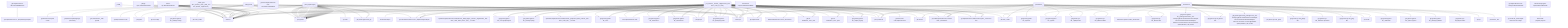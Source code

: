 graph TD
    app-mlperf-inference,d775cac873ee4231_(_nvidia,_bert-99.9,_tensorrt,_cuda,_valid,_r5.0-dev_default,_singlestream_) --> detect,os
    app-mlperf-inference,d775cac873ee4231_(_nvidia,_bert-99.9,_tensorrt,_cuda,_valid,_r5.0-dev_default,_singlestream_) --> get,sys-utils-cm
    app-mlperf-inference,d775cac873ee4231_(_nvidia,_bert-99.9,_tensorrt,_cuda,_valid,_r5.0-dev_default,_singlestream_) --> get,python
    app-mlperf-inference,d775cac873ee4231_(_nvidia,_bert-99.9,_tensorrt,_cuda,_valid,_r5.0-dev_default,_singlestream_) --> get,mlcommons,inference,src,_deeplearningexamples
    pull-git-repo,c23132ed65c4421d --> detect,os
    app-mlperf-inference,d775cac873ee4231_(_nvidia,_bert-99.9,_tensorrt,_cuda,_valid,_r5.0-dev_default,_singlestream_) --> pull,git,repo
    get-mlperf-inference-utils,e341e5f86d8342e5 --> get,mlperf,inference,src,_deeplearningexamples
    app-mlperf-inference,d775cac873ee4231_(_nvidia,_bert-99.9,_tensorrt,_cuda,_valid,_r5.0-dev_default,_singlestream_) --> get,mlperf,inference,utils
    get-cuda,46d133d9ef92422d_(_toolkit_) --> detect,os
    get-cuda-devices,7a3ede4d3558427a_(_with-pycuda_) --> get,cuda,_toolkit
    get-cuda-devices,7a3ede4d3558427a_(_with-pycuda_) --> get,python3
    get-generic-python-lib,94b62a682bc44791_(_package.pycuda_) --> get,python3
    get-cuda-devices,7a3ede4d3558427a_(_with-pycuda_) --> get,generic-python-lib,_package.pycuda
    get-generic-python-lib,94b62a682bc44791_(_package.numpy_) --> detect,os
    detect-cpu,586c8a43320142f7 --> detect,os
    get-generic-python-lib,94b62a682bc44791_(_package.numpy_) --> detect,cpu
    get-generic-python-lib,94b62a682bc44791_(_package.numpy_) --> get,python3
    get-generic-python-lib,94b62a682bc44791_(_pip_) --> get,python3
    get-generic-python-lib,94b62a682bc44791_(_package.numpy_) --> get,generic-python-lib,_pip
    get-cuda-devices,7a3ede4d3558427a_(_with-pycuda_) --> get,generic-python-lib,_package.numpy
    app-mlperf-inference,d775cac873ee4231_(_nvidia,_bert-99.9,_tensorrt,_cuda,_valid,_r5.0-dev_default,_singlestream_) --> get,cuda-devices,_with-pycuda
    app-mlperf-inference,d775cac873ee4231_(_nvidia,_bert-99.9,_tensorrt,_cuda,_valid,_r5.0-dev_default,_singlestream_) --> get,dataset,squad,language-processing
    app-mlperf-inference,d775cac873ee4231_(_nvidia,_bert-99.9,_tensorrt,_cuda,_valid,_r5.0-dev_default,_singlestream_) --> get,dataset-aux,squad-vocab
    app-mlperf-inference-nvidia,bc3b17fb430f4732_(_run_harness,_tensorrt,_singlestream,_bert-99.9,_cuda,_rtx_4090_) --> detect,os
    detect-cpu,586c8a43320142f7 --> detect,os
    app-mlperf-inference-nvidia,bc3b17fb430f4732_(_run_harness,_tensorrt,_singlestream,_bert-99.9,_cuda,_rtx_4090_) --> detect,cpu
    app-mlperf-inference-nvidia,bc3b17fb430f4732_(_run_harness,_tensorrt,_singlestream,_bert-99.9,_cuda,_rtx_4090_) --> get,sys-utils-cm
    app-mlperf-inference-nvidia,bc3b17fb430f4732_(_run_harness,_tensorrt,_singlestream,_bert-99.9,_cuda,_rtx_4090_) --> get,mlperf,inference,nvidia,scratch,space,_version.5.0-dev
    get-generic-python-lib,94b62a682bc44791_(_mlperf_logging_) --> get,python3
    app-mlperf-inference-nvidia,bc3b17fb430f4732_(_run_harness,_tensorrt,_singlestream,_bert-99.9,_cuda,_rtx_4090_) --> get,generic-python-lib,_mlperf_logging
    app-mlperf-inference-nvidia,bc3b17fb430f4732_(_run_harness,_tensorrt,_singlestream,_bert-99.9,_cuda,_rtx_4090_) --> get,ml-model,bert,_onnx,_fp32
    app-mlperf-inference-nvidia,bc3b17fb430f4732_(_run_harness,_tensorrt,_singlestream,_bert-99.9,_cuda,_rtx_4090_) --> get,ml-model,bert,_onnx,_int8
    app-mlperf-inference-nvidia,bc3b17fb430f4732_(_run_harness,_tensorrt,_singlestream,_bert-99.9,_cuda,_rtx_4090_) --> get,squad-vocab
    app-mlperf-inference-nvidia,bc3b17fb430f4732_(_run_harness,_tensorrt,_singlestream,_bert-99.9,_cuda,_rtx_4090_) --> get,mlcommons,inference,src,_deeplearningexamples
    app-mlperf-inference-nvidia,bc3b17fb430f4732_(_run_harness,_tensorrt,_singlestream,_bert-99.9,_cuda,_rtx_4090_) --> get,nvidia,mlperf,inference,common-code,_mlcommons
    pull-git-repo,c23132ed65c4421d --> detect,os
    app-mlperf-inference-nvidia,bc3b17fb430f4732_(_run_harness,_tensorrt,_singlestream,_bert-99.9,_cuda,_rtx_4090_) --> pull,git,repo
    generate-mlperf-inference-user-conf,3af4475745964b93 --> detect,os
    detect-cpu,586c8a43320142f7 --> detect,os
    generate-mlperf-inference-user-conf,3af4475745964b93 --> detect,cpu
    generate-mlperf-inference-user-conf,3af4475745964b93 --> get,python
    generate-mlperf-inference-user-conf,3af4475745964b93 --> get,mlcommons,inference,src,_deeplearningexamples
    get-mlperf-inference-sut-configs,c2fbf72009e2445b --> get,cache,dir,_name.mlperf-inference-sut-configs
    generate-mlperf-inference-user-conf,3af4475745964b93 --> get,sut,configs
    app-mlperf-inference-nvidia,bc3b17fb430f4732_(_run_harness,_tensorrt,_singlestream,_bert-99.9,_cuda,_rtx_4090_) --> generate,user-conf,mlperf,inference
    get-generic-python-lib,94b62a682bc44791_(_package.pycuda_) --> get,python3
    app-mlperf-inference-nvidia,bc3b17fb430f4732_(_run_harness,_tensorrt,_singlestream,_bert-99.9,_cuda,_rtx_4090_) --> get,generic-python-lib,_package.pycuda
    app-mlperf-inference-nvidia,bc3b17fb430f4732_(_run_harness,_tensorrt,_singlestream,_bert-99.9,_cuda,_rtx_4090_) --> get,cuda,_cudnn
    app-mlperf-inference-nvidia,bc3b17fb430f4732_(_run_harness,_tensorrt,_singlestream,_bert-99.9,_cuda,_rtx_4090_) --> get,tensorrt
    build-mlperf-inference-server-nvidia,f37403af5e9f4541_(_mlcommons_) --> detect,os
    detect-cpu,586c8a43320142f7 --> detect,os
    build-mlperf-inference-server-nvidia,f37403af5e9f4541_(_mlcommons_) --> detect,cpu
    build-mlperf-inference-server-nvidia,f37403af5e9f4541_(_mlcommons_) --> get,sys-utils-cm
    build-mlperf-inference-server-nvidia,f37403af5e9f4541_(_mlcommons_) --> get,python3
    build-mlperf-inference-server-nvidia,f37403af5e9f4541_(_mlcommons_) --> get,cuda,_cudnn
    build-mlperf-inference-server-nvidia,f37403af5e9f4541_(_mlcommons_) --> get,tensorrt,_dev
    build-mlperf-inference-server-nvidia,f37403af5e9f4541_(_mlcommons_) --> get,gcc
    build-mlperf-inference-server-nvidia,f37403af5e9f4541_(_mlcommons_) --> get,cmake
    build-mlperf-inference-server-nvidia,f37403af5e9f4541_(_mlcommons_) --> get,generic,sys-util,_glog-dev
    build-mlperf-inference-server-nvidia,f37403af5e9f4541_(_mlcommons_) --> get,generic,sys-util,_gflags-dev
    build-mlperf-inference-server-nvidia,f37403af5e9f4541_(_mlcommons_) --> get,generic,sys-util,_libgmock-dev
    build-mlperf-inference-server-nvidia,f37403af5e9f4541_(_mlcommons_) --> get,generic,sys-util,_libre2-dev
    build-mlperf-inference-server-nvidia,f37403af5e9f4541_(_mlcommons_) --> get,generic,sys-util,_libnuma-dev
    build-mlperf-inference-server-nvidia,f37403af5e9f4541_(_mlcommons_) --> get,generic,sys-util,_libboost-all-dev
    build-mlperf-inference-server-nvidia,f37403af5e9f4541_(_mlcommons_) --> get,generic,sys-util,_rapidjson-dev
    build-mlperf-inference-server-nvidia,f37403af5e9f4541_(_mlcommons_) --> get,nvidia,mlperf,inference,common-code,_mlcommons
    get-generic-python-lib,94b62a682bc44791_(_package.pybind11_) --> get,python3
    build-mlperf-inference-server-nvidia,f37403af5e9f4541_(_mlcommons_) --> get,generic-python-lib,_package.pybind11
    get-generic-python-lib,94b62a682bc44791_(_pycuda_) --> detect,os
    detect-cpu,586c8a43320142f7 --> detect,os
    get-generic-python-lib,94b62a682bc44791_(_pycuda_) --> detect,cpu
    get-generic-python-lib,94b62a682bc44791_(_pycuda_) --> get,python3
    get-generic-python-lib,94b62a682bc44791_(_pip_) --> get,python3
    get-generic-python-lib,94b62a682bc44791_(_pycuda_) --> get,generic-python-lib,_pip
    get-generic-python-lib,94b62a682bc44791_(_pycuda_) --> get,cuda
    build-mlperf-inference-server-nvidia,f37403af5e9f4541_(_mlcommons_) --> get,generic-python-lib,_pycuda
    get-generic-python-lib,94b62a682bc44791_(_opencv-python_) --> get,python3
    build-mlperf-inference-server-nvidia,f37403af5e9f4541_(_mlcommons_) --> get,generic-python-lib,_opencv-python
    get-generic-python-lib,94b62a682bc44791_(_nvidia-dali_) --> get,python3
    build-mlperf-inference-server-nvidia,f37403af5e9f4541_(_mlcommons_) --> get,generic-python-lib,_nvidia-dali
    build-mlperf-inference-server-nvidia,f37403af5e9f4541_(_mlcommons_) --> get,mlperf,inference,nvidia,scratch,space,_version.5.0-dev
    build-mlperf-inference-server-nvidia,f37403af5e9f4541_(_mlcommons_) --> get,generic,sys-util,_nlohmann-json3-dev
    build-mlperf-inference-server-nvidia,f37403af5e9f4541_(_mlcommons_) --> get,generic,sys-util,_git-lfs
    get-generic-python-lib,94b62a682bc44791_(_package.torch,_whl-url.https://github.com/mlcommons/cm4mlperf-inference/releases/download/mlperf-inference-v4.0/torch-2.1.0a0+git32f93b1-cp38-cp38-linux_x86_64.whl_) --> get,python3
    build-mlperf-inference-server-nvidia,f37403af5e9f4541_(_mlcommons_) --> get,generic-python-lib,_package.torch,_whl-url.https://github.com/mlcommons/cm4mlperf-inference/releases/download/mlperf-inference-v4.0/torch-2.1.0a0+git32f93b1-cp38-cp38-linux_x86_64.whl
    get-generic-python-lib,94b62a682bc44791_(_package.torchvision,_whl-url.https://github.com/mlcommons/cm4mlperf-inference/releases/download/mlperf-inference-v4.0/torchvision-0.16.0a0+657027f-cp38-cp38-linux_x86_64.whl_) --> get,python3
    build-mlperf-inference-server-nvidia,f37403af5e9f4541_(_mlcommons_) --> get,generic-python-lib,_package.torchvision,_whl-url.https://github.com/mlcommons/cm4mlperf-inference/releases/download/mlperf-inference-v4.0/torchvision-0.16.0a0+657027f-cp38-cp38-linux_x86_64.whl
    add-custom-nvidia-system,b2e6c46c6e8745a3_(_mlcommons_) --> detect,os
    detect-cpu,586c8a43320142f7 --> detect,os
    add-custom-nvidia-system,b2e6c46c6e8745a3_(_mlcommons_) --> detect,cpu
    add-custom-nvidia-system,b2e6c46c6e8745a3_(_mlcommons_) --> get,sys-utils-cm
    add-custom-nvidia-system,b2e6c46c6e8745a3_(_mlcommons_) --> get,python3
    add-custom-nvidia-system,b2e6c46c6e8745a3_(_mlcommons_) --> get,cuda,_cudnn
    add-custom-nvidia-system,b2e6c46c6e8745a3_(_mlcommons_) --> get,tensorrt
    add-custom-nvidia-system,b2e6c46c6e8745a3_(_mlcommons_) --> get,cmake
    get-generic-python-lib,94b62a682bc44791_(_requests_) --> detect,os
    detect-cpu,586c8a43320142f7 --> detect,os
    get-generic-python-lib,94b62a682bc44791_(_requests_) --> detect,cpu
    get-generic-python-lib,94b62a682bc44791_(_requests_) --> get,python3
    get-generic-python-lib,94b62a682bc44791_(_pip_) --> get,python3
    get-generic-python-lib,94b62a682bc44791_(_requests_) --> get,generic-python-lib,_pip
    add-custom-nvidia-system,b2e6c46c6e8745a3_(_mlcommons_) --> get,generic-python-lib,_requests
    add-custom-nvidia-system,b2e6c46c6e8745a3_(_mlcommons_) --> get,generic,sys-util,_glog-dev
    add-custom-nvidia-system,b2e6c46c6e8745a3_(_mlcommons_) --> get,generic,sys-util,_gflags-dev
    add-custom-nvidia-system,b2e6c46c6e8745a3_(_mlcommons_) --> get,generic,sys-util,_libre2-dev
    add-custom-nvidia-system,b2e6c46c6e8745a3_(_mlcommons_) --> get,generic,sys-util,_libnuma-dev
    add-custom-nvidia-system,b2e6c46c6e8745a3_(_mlcommons_) --> get,generic,sys-util,_libboost-all-dev
    add-custom-nvidia-system,b2e6c46c6e8745a3_(_mlcommons_) --> get,generic,sys-util,_rapidjson-dev
    add-custom-nvidia-system,b2e6c46c6e8745a3_(_mlcommons_) --> get,nvidia,mlperf,inference,common-code,_mlcommons
    get-generic-python-lib,94b62a682bc44791_(_pycuda_) --> get,python3
    add-custom-nvidia-system,b2e6c46c6e8745a3_(_mlcommons_) --> get,generic-python-lib,_pycuda
    build-mlperf-inference-server-nvidia,f37403af5e9f4541_(_mlcommons_) --> add,custom,system,nvidia,_mlcommons
    app-mlperf-inference-nvidia,bc3b17fb430f4732_(_run_harness,_tensorrt,_singlestream,_bert-99.9,_cuda,_rtx_4090_) --> build,nvidia,inference,server,_mlcommons
    app-mlperf-inference-nvidia,bc3b17fb430f4732_(_build_engine,_tensorrt,_singlestream,_bert-99.9,_cuda,_batch_size.1,_bert_,_v4.1-dev_) --> detect,os
    detect-cpu,586c8a43320142f7 --> detect,os
    app-mlperf-inference-nvidia,bc3b17fb430f4732_(_build_engine,_tensorrt,_singlestream,_bert-99.9,_cuda,_batch_size.1,_bert_,_v4.1-dev_) --> detect,cpu
    app-mlperf-inference-nvidia,bc3b17fb430f4732_(_build_engine,_tensorrt,_singlestream,_bert-99.9,_cuda,_batch_size.1,_bert_,_v4.1-dev_) --> get,sys-utils-cm
    app-mlperf-inference-nvidia,bc3b17fb430f4732_(_build_engine,_tensorrt,_singlestream,_bert-99.9,_cuda,_batch_size.1,_bert_,_v4.1-dev_) --> get,mlperf,inference,nvidia,scratch,space,_version.5.0-dev
    get-generic-python-lib,94b62a682bc44791_(_mlperf_logging_) --> get,python3
    app-mlperf-inference-nvidia,bc3b17fb430f4732_(_build_engine,_tensorrt,_singlestream,_bert-99.9,_cuda,_batch_size.1,_bert_,_v4.1-dev_) --> get,generic-python-lib,_mlperf_logging
    app-mlperf-inference-nvidia,bc3b17fb430f4732_(_build_engine,_tensorrt,_singlestream,_bert-99.9,_cuda,_batch_size.1,_bert_,_v4.1-dev_) --> get,ml-model,bert,_onnx,_fp32
    app-mlperf-inference-nvidia,bc3b17fb430f4732_(_build_engine,_tensorrt,_singlestream,_bert-99.9,_cuda,_batch_size.1,_bert_,_v4.1-dev_) --> get,ml-model,bert,_onnx,_int8
    app-mlperf-inference-nvidia,bc3b17fb430f4732_(_build_engine,_tensorrt,_singlestream,_bert-99.9,_cuda,_batch_size.1,_bert_,_v4.1-dev_) --> get,squad-vocab
    app-mlperf-inference-nvidia,bc3b17fb430f4732_(_build_engine,_tensorrt,_singlestream,_bert-99.9,_cuda,_batch_size.1,_bert_,_v4.1-dev_) --> get,mlcommons,inference,src,_deeplearningexamples
    app-mlperf-inference-nvidia,bc3b17fb430f4732_(_build_engine,_tensorrt,_singlestream,_bert-99.9,_cuda,_batch_size.1,_bert_,_v4.1-dev_) --> get,nvidia,mlperf,inference,common-code,_mlcommons
    pull-git-repo,c23132ed65c4421d --> detect,os
    app-mlperf-inference-nvidia,bc3b17fb430f4732_(_build_engine,_tensorrt,_singlestream,_bert-99.9,_cuda,_batch_size.1,_bert_,_v4.1-dev_) --> pull,git,repo
    get-generic-python-lib,94b62a682bc44791_(_package.pycuda_) --> get,python3
    app-mlperf-inference-nvidia,bc3b17fb430f4732_(_build_engine,_tensorrt,_singlestream,_bert-99.9,_cuda,_batch_size.1,_bert_,_v4.1-dev_) --> get,generic-python-lib,_package.pycuda
    app-mlperf-inference-nvidia,bc3b17fb430f4732_(_build_engine,_tensorrt,_singlestream,_bert-99.9,_cuda,_batch_size.1,_bert_,_v4.1-dev_) --> get,cuda,_cudnn
    app-mlperf-inference-nvidia,bc3b17fb430f4732_(_build_engine,_tensorrt,_singlestream,_bert-99.9,_cuda,_batch_size.1,_bert_,_v4.1-dev_) --> get,tensorrt
    app-mlperf-inference-nvidia,bc3b17fb430f4732_(_build_engine,_tensorrt,_singlestream,_bert-99.9,_cuda,_batch_size.1,_bert_,_v4.1-dev_) --> build,nvidia,inference,server,_mlcommons
    app-mlperf-inference-nvidia,bc3b17fb430f4732_(_preprocess_data,_tensorrt,_bert-99.9,_cuda,_bert_,_v4.1-dev_) --> detect,os
    detect-cpu,586c8a43320142f7 --> detect,os
    app-mlperf-inference-nvidia,bc3b17fb430f4732_(_preprocess_data,_tensorrt,_bert-99.9,_cuda,_bert_,_v4.1-dev_) --> detect,cpu
    app-mlperf-inference-nvidia,bc3b17fb430f4732_(_preprocess_data,_tensorrt,_bert-99.9,_cuda,_bert_,_v4.1-dev_) --> get,sys-utils-cm
    app-mlperf-inference-nvidia,bc3b17fb430f4732_(_preprocess_data,_tensorrt,_bert-99.9,_cuda,_bert_,_v4.1-dev_) --> get,mlperf,inference,nvidia,scratch,space,_version.5.0-dev
    get-generic-python-lib,94b62a682bc44791_(_mlperf_logging_) --> get,python3
    app-mlperf-inference-nvidia,bc3b17fb430f4732_(_preprocess_data,_tensorrt,_bert-99.9,_cuda,_bert_,_v4.1-dev_) --> get,generic-python-lib,_mlperf_logging
    app-mlperf-inference-nvidia,bc3b17fb430f4732_(_preprocess_data,_tensorrt,_bert-99.9,_cuda,_bert_,_v4.1-dev_) --> get,ml-model,bert,_onnx,_fp32
    app-mlperf-inference-nvidia,bc3b17fb430f4732_(_preprocess_data,_tensorrt,_bert-99.9,_cuda,_bert_,_v4.1-dev_) --> get,ml-model,bert,_onnx,_int8
    app-mlperf-inference-nvidia,bc3b17fb430f4732_(_preprocess_data,_tensorrt,_bert-99.9,_cuda,_bert_,_v4.1-dev_) --> get,squad-vocab
    app-mlperf-inference-nvidia,bc3b17fb430f4732_(_preprocess_data,_tensorrt,_bert-99.9,_cuda,_bert_,_v4.1-dev_) --> get,mlcommons,inference,src,_deeplearningexamples
    app-mlperf-inference-nvidia,bc3b17fb430f4732_(_preprocess_data,_tensorrt,_bert-99.9,_cuda,_bert_,_v4.1-dev_) --> get,nvidia,mlperf,inference,common-code,_mlcommons
    pull-git-repo,c23132ed65c4421d --> detect,os
    app-mlperf-inference-nvidia,bc3b17fb430f4732_(_preprocess_data,_tensorrt,_bert-99.9,_cuda,_bert_,_v4.1-dev_) --> pull,git,repo
    get-generic-python-lib,94b62a682bc44791_(_package.pycuda_) --> get,python3
    app-mlperf-inference-nvidia,bc3b17fb430f4732_(_preprocess_data,_tensorrt,_bert-99.9,_cuda,_bert_,_v4.1-dev_) --> get,generic-python-lib,_package.pycuda
    get-generic-python-lib,94b62a682bc44791_(_transformers_) --> get,python3
    app-mlperf-inference-nvidia,bc3b17fb430f4732_(_preprocess_data,_tensorrt,_bert-99.9,_cuda,_bert_,_v4.1-dev_) --> get,generic-python-lib,_transformers
    get-generic-python-lib,94b62a682bc44791_(_safetensors_) --> get,python3
    app-mlperf-inference-nvidia,bc3b17fb430f4732_(_preprocess_data,_tensorrt,_bert-99.9,_cuda,_bert_,_v4.1-dev_) --> get,generic-python-lib,_safetensors
    get-generic-python-lib,94b62a682bc44791_(_onnx_) --> get,python3
    app-mlperf-inference-nvidia,bc3b17fb430f4732_(_preprocess_data,_tensorrt,_bert-99.9,_cuda,_bert_,_v4.1-dev_) --> get,generic-python-lib,_onnx
    get-generic-python-lib,94b62a682bc44791_(_package.sympy_) --> get,python3
    app-mlperf-inference-nvidia,bc3b17fb430f4732_(_preprocess_data,_tensorrt,_bert-99.9,_cuda,_bert_,_v4.1-dev_) --> get,generic-python-lib,_package.sympy
    get-generic-python-lib,94b62a682bc44791_(_onnx-graphsurgeon_) --> get,python3
    app-mlperf-inference-nvidia,bc3b17fb430f4732_(_preprocess_data,_tensorrt,_bert-99.9,_cuda,_bert_,_v4.1-dev_) --> get,generic-python-lib,_onnx-graphsurgeon
    app-mlperf-inference-nvidia,bc3b17fb430f4732_(_preprocess_data,_tensorrt,_bert-99.9,_cuda,_bert_,_v4.1-dev_) --> save,mlperf,inference,state
    app-mlperf-inference-nvidia,bc3b17fb430f4732_(_build_engine,_tensorrt,_singlestream,_bert-99.9,_cuda,_batch_size.1,_bert_,_v4.1-dev_) --> reproduce,mlperf,inference,nvidia,harness,_preprocess_data,_tensorrt,_bert-99.9,_cuda,_bert_,_v4.1-dev
    get-generic-python-lib,94b62a682bc44791_(_transformers_) --> get,python3
    app-mlperf-inference-nvidia,bc3b17fb430f4732_(_build_engine,_tensorrt,_singlestream,_bert-99.9,_cuda,_batch_size.1,_bert_,_v4.1-dev_) --> get,generic-python-lib,_transformers
    get-generic-python-lib,94b62a682bc44791_(_safetensors_) --> get,python3
    app-mlperf-inference-nvidia,bc3b17fb430f4732_(_build_engine,_tensorrt,_singlestream,_bert-99.9,_cuda,_batch_size.1,_bert_,_v4.1-dev_) --> get,generic-python-lib,_safetensors
    get-generic-python-lib,94b62a682bc44791_(_onnx_) --> get,python3
    app-mlperf-inference-nvidia,bc3b17fb430f4732_(_build_engine,_tensorrt,_singlestream,_bert-99.9,_cuda,_batch_size.1,_bert_,_v4.1-dev_) --> get,generic-python-lib,_onnx
    get-generic-python-lib,94b62a682bc44791_(_package.sympy_) --> get,python3
    app-mlperf-inference-nvidia,bc3b17fb430f4732_(_build_engine,_tensorrt,_singlestream,_bert-99.9,_cuda,_batch_size.1,_bert_,_v4.1-dev_) --> get,generic-python-lib,_package.sympy
    get-generic-python-lib,94b62a682bc44791_(_onnx-graphsurgeon_) --> get,python3
    app-mlperf-inference-nvidia,bc3b17fb430f4732_(_build_engine,_tensorrt,_singlestream,_bert-99.9,_cuda,_batch_size.1,_bert_,_v4.1-dev_) --> get,generic-python-lib,_onnx-graphsurgeon
    app-mlperf-inference-nvidia,bc3b17fb430f4732_(_build_engine,_tensorrt,_singlestream,_bert-99.9,_cuda,_batch_size.1,_bert_,_v4.1-dev_) --> save,mlperf,inference,state
    app-mlperf-inference-nvidia,bc3b17fb430f4732_(_run_harness,_tensorrt,_singlestream,_bert-99.9,_cuda,_rtx_4090_) --> reproduce,mlperf,inference,nvidia,harness,_build_engine,_tensorrt,_singlestream,_bert-99.9,_cuda,_batch_size.1,_bert_,_v4.1-dev
    app-mlperf-inference-nvidia,bc3b17fb430f4732_(_run_harness,_tensorrt,_singlestream,_bert-99.9,_cuda,_rtx_4090_) --> reproduce,mlperf,inference,nvidia,harness,_preprocess_data,_tensorrt,_bert-99.9,_cuda,_bert_,_v4.1-dev
    get-generic-python-lib,94b62a682bc44791_(_transformers_) --> get,python3
    app-mlperf-inference-nvidia,bc3b17fb430f4732_(_run_harness,_tensorrt,_singlestream,_bert-99.9,_cuda,_rtx_4090_) --> get,generic-python-lib,_transformers
    get-generic-python-lib,94b62a682bc44791_(_safetensors_) --> get,python3
    app-mlperf-inference-nvidia,bc3b17fb430f4732_(_run_harness,_tensorrt,_singlestream,_bert-99.9,_cuda,_rtx_4090_) --> get,generic-python-lib,_safetensors
    get-generic-python-lib,94b62a682bc44791_(_onnx_) --> get,python3
    app-mlperf-inference-nvidia,bc3b17fb430f4732_(_run_harness,_tensorrt,_singlestream,_bert-99.9,_cuda,_rtx_4090_) --> get,generic-python-lib,_onnx
    get-generic-python-lib,94b62a682bc44791_(_package.sympy_) --> get,python3
    app-mlperf-inference-nvidia,bc3b17fb430f4732_(_run_harness,_tensorrt,_singlestream,_bert-99.9,_cuda,_rtx_4090_) --> get,generic-python-lib,_package.sympy
    get-generic-python-lib,94b62a682bc44791_(_onnx-graphsurgeon_) --> get,python3
    app-mlperf-inference-nvidia,bc3b17fb430f4732_(_run_harness,_tensorrt,_singlestream,_bert-99.9,_cuda,_rtx_4090_) --> get,generic-python-lib,_onnx-graphsurgeon
    detect-cpu,586c8a43320142f7 --> detect,os
    benchmark-program,19f369ef47084895 --> detect,cpu
    benchmark-program-mlperf,cfff0132a8aa4018 --> benchmark-program,program
    app-mlperf-inference-nvidia,bc3b17fb430f4732_(_run_harness,_tensorrt,_singlestream,_bert-99.9,_cuda,_rtx_4090_) --> benchmark-mlperf